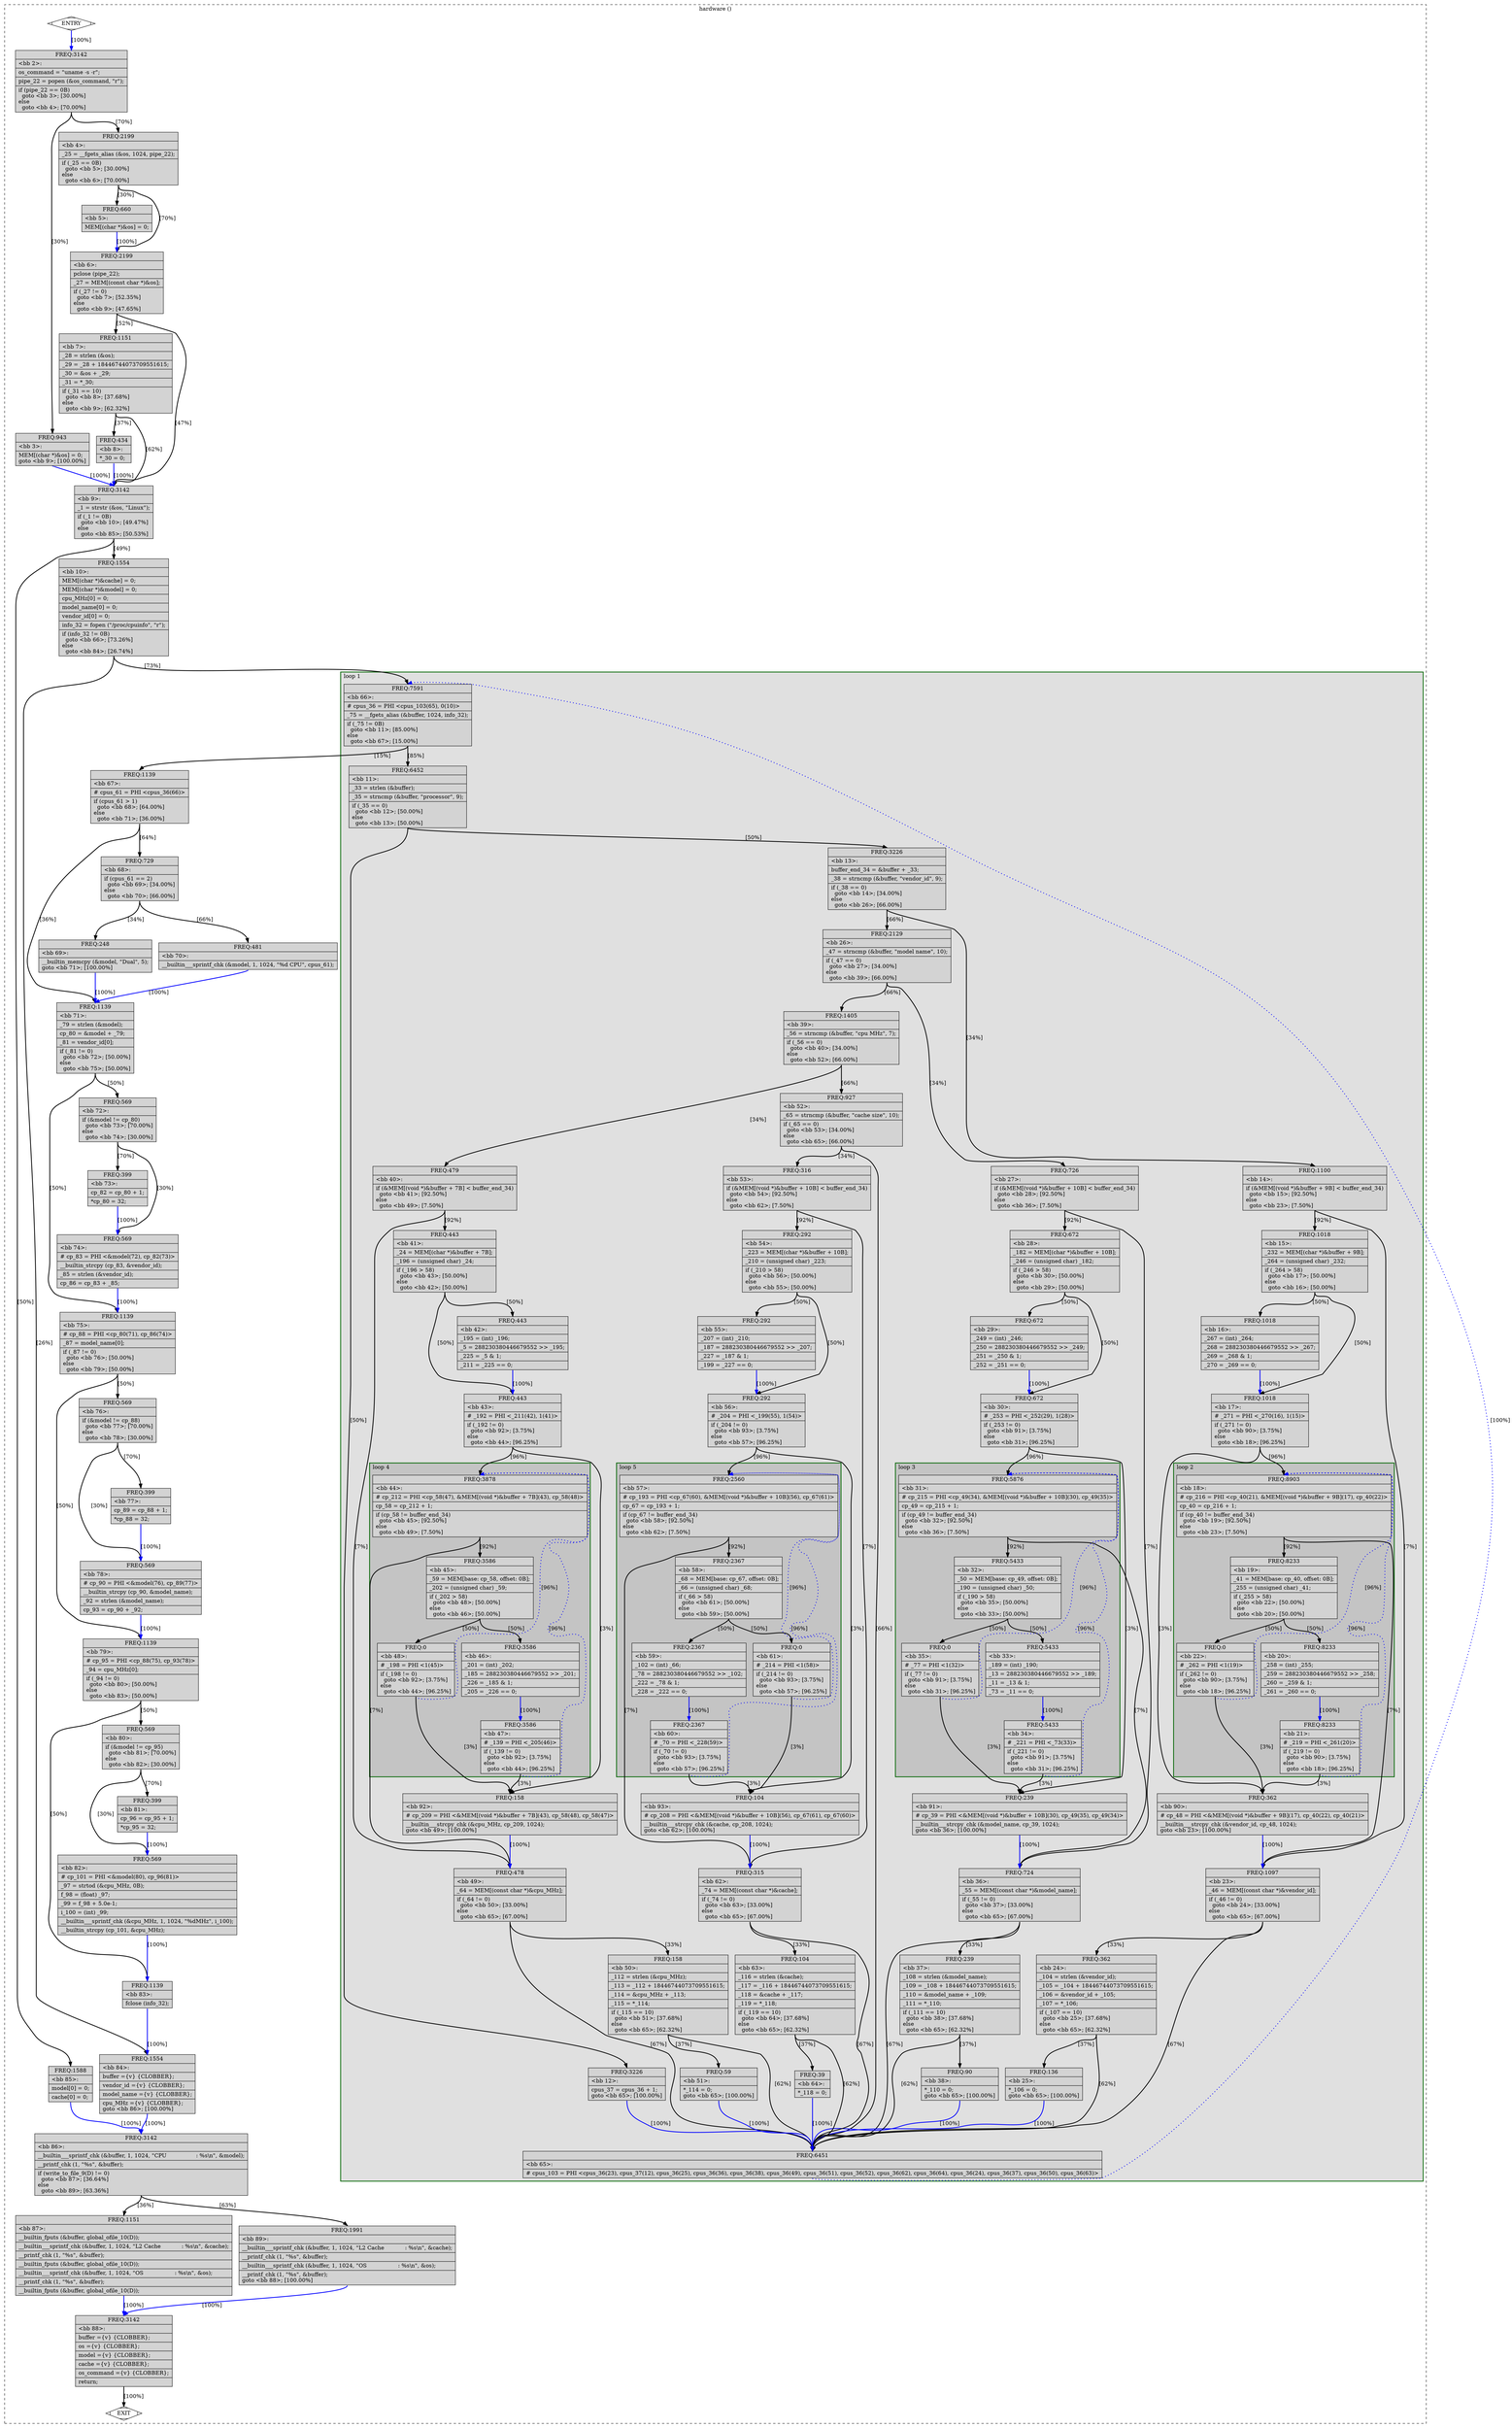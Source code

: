 digraph "hardware.c.175t.split-paths" {
overlap=false;
subgraph "cluster_hardware" {
	style="dashed";
	color="black";
	label="hardware ()";
	subgraph cluster_56_1 {
	style="filled";
	color="darkgreen";
	fillcolor="grey88";
	label="loop 1";
	labeljust=l;
	penwidth=2;
	subgraph cluster_56_2 {
	style="filled";
	color="darkgreen";
	fillcolor="grey77";
	label="loop 2";
	labeljust=l;
	penwidth=2;
	fn_56_basic_block_18 [shape=record,style=filled,fillcolor=lightgrey,label="{ FREQ:8903 |\<bb\ 18\>:\l\
|#\ cp_216\ =\ PHI\ \<cp_40(21),\ &MEM[(void\ *)&buffer\ +\ 9B](17),\ cp_40(22)\>\l\
|cp_40\ =\ cp_216\ +\ 1;\l\
|if\ (cp_40\ !=\ buffer_end_34)\l\
\ \ goto\ \<bb\ 19\>;\ [92.50%]\l\
else\l\
\ \ goto\ \<bb\ 23\>;\ [7.50%]\l\
}"];

	fn_56_basic_block_19 [shape=record,style=filled,fillcolor=lightgrey,label="{ FREQ:8233 |\<bb\ 19\>:\l\
|_41\ =\ MEM[base:\ cp_40,\ offset:\ 0B];\l\
|_255\ =\ (unsigned\ char)\ _41;\l\
|if\ (_255\ \>\ 58)\l\
\ \ goto\ \<bb\ 22\>;\ [50.00%]\l\
else\l\
\ \ goto\ \<bb\ 20\>;\ [50.00%]\l\
}"];

	fn_56_basic_block_20 [shape=record,style=filled,fillcolor=lightgrey,label="{ FREQ:8233 |\<bb\ 20\>:\l\
|_258\ =\ (int)\ _255;\l\
|_259\ =\ 288230380446679552\ \>\>\ _258;\l\
|_260\ =\ _259\ &\ 1;\l\
|_261\ =\ _260\ ==\ 0;\l\
}"];

	fn_56_basic_block_22 [shape=record,style=filled,fillcolor=lightgrey,label="{ FREQ:0 |\<bb\ 22\>:\l\
|#\ _262\ =\ PHI\ \<1(19)\>\l\
|if\ (_262\ !=\ 0)\l\
\ \ goto\ \<bb\ 90\>;\ [3.75%]\l\
else\l\
\ \ goto\ \<bb\ 18\>;\ [96.25%]\l\
}"];

	fn_56_basic_block_21 [shape=record,style=filled,fillcolor=lightgrey,label="{ FREQ:8233 |\<bb\ 21\>:\l\
|#\ _219\ =\ PHI\ \<_261(20)\>\l\
|if\ (_219\ !=\ 0)\l\
\ \ goto\ \<bb\ 90\>;\ [3.75%]\l\
else\l\
\ \ goto\ \<bb\ 18\>;\ [96.25%]\l\
}"];

	}
	subgraph cluster_56_3 {
	style="filled";
	color="darkgreen";
	fillcolor="grey77";
	label="loop 3";
	labeljust=l;
	penwidth=2;
	fn_56_basic_block_31 [shape=record,style=filled,fillcolor=lightgrey,label="{ FREQ:5876 |\<bb\ 31\>:\l\
|#\ cp_215\ =\ PHI\ \<cp_49(34),\ &MEM[(void\ *)&buffer\ +\ 10B](30),\ cp_49(35)\>\l\
|cp_49\ =\ cp_215\ +\ 1;\l\
|if\ (cp_49\ !=\ buffer_end_34)\l\
\ \ goto\ \<bb\ 32\>;\ [92.50%]\l\
else\l\
\ \ goto\ \<bb\ 36\>;\ [7.50%]\l\
}"];

	fn_56_basic_block_32 [shape=record,style=filled,fillcolor=lightgrey,label="{ FREQ:5433 |\<bb\ 32\>:\l\
|_50\ =\ MEM[base:\ cp_49,\ offset:\ 0B];\l\
|_190\ =\ (unsigned\ char)\ _50;\l\
|if\ (_190\ \>\ 58)\l\
\ \ goto\ \<bb\ 35\>;\ [50.00%]\l\
else\l\
\ \ goto\ \<bb\ 33\>;\ [50.00%]\l\
}"];

	fn_56_basic_block_33 [shape=record,style=filled,fillcolor=lightgrey,label="{ FREQ:5433 |\<bb\ 33\>:\l\
|_189\ =\ (int)\ _190;\l\
|_13\ =\ 288230380446679552\ \>\>\ _189;\l\
|_11\ =\ _13\ &\ 1;\l\
|_73\ =\ _11\ ==\ 0;\l\
}"];

	fn_56_basic_block_35 [shape=record,style=filled,fillcolor=lightgrey,label="{ FREQ:0 |\<bb\ 35\>:\l\
|#\ _77\ =\ PHI\ \<1(32)\>\l\
|if\ (_77\ !=\ 0)\l\
\ \ goto\ \<bb\ 91\>;\ [3.75%]\l\
else\l\
\ \ goto\ \<bb\ 31\>;\ [96.25%]\l\
}"];

	fn_56_basic_block_34 [shape=record,style=filled,fillcolor=lightgrey,label="{ FREQ:5433 |\<bb\ 34\>:\l\
|#\ _221\ =\ PHI\ \<_73(33)\>\l\
|if\ (_221\ !=\ 0)\l\
\ \ goto\ \<bb\ 91\>;\ [3.75%]\l\
else\l\
\ \ goto\ \<bb\ 31\>;\ [96.25%]\l\
}"];

	}
	subgraph cluster_56_4 {
	style="filled";
	color="darkgreen";
	fillcolor="grey77";
	label="loop 4";
	labeljust=l;
	penwidth=2;
	fn_56_basic_block_44 [shape=record,style=filled,fillcolor=lightgrey,label="{ FREQ:3878 |\<bb\ 44\>:\l\
|#\ cp_212\ =\ PHI\ \<cp_58(47),\ &MEM[(void\ *)&buffer\ +\ 7B](43),\ cp_58(48)\>\l\
|cp_58\ =\ cp_212\ +\ 1;\l\
|if\ (cp_58\ !=\ buffer_end_34)\l\
\ \ goto\ \<bb\ 45\>;\ [92.50%]\l\
else\l\
\ \ goto\ \<bb\ 49\>;\ [7.50%]\l\
}"];

	fn_56_basic_block_45 [shape=record,style=filled,fillcolor=lightgrey,label="{ FREQ:3586 |\<bb\ 45\>:\l\
|_59\ =\ MEM[base:\ cp_58,\ offset:\ 0B];\l\
|_202\ =\ (unsigned\ char)\ _59;\l\
|if\ (_202\ \>\ 58)\l\
\ \ goto\ \<bb\ 48\>;\ [50.00%]\l\
else\l\
\ \ goto\ \<bb\ 46\>;\ [50.00%]\l\
}"];

	fn_56_basic_block_46 [shape=record,style=filled,fillcolor=lightgrey,label="{ FREQ:3586 |\<bb\ 46\>:\l\
|_201\ =\ (int)\ _202;\l\
|_185\ =\ 288230380446679552\ \>\>\ _201;\l\
|_226\ =\ _185\ &\ 1;\l\
|_205\ =\ _226\ ==\ 0;\l\
}"];

	fn_56_basic_block_48 [shape=record,style=filled,fillcolor=lightgrey,label="{ FREQ:0 |\<bb\ 48\>:\l\
|#\ _198\ =\ PHI\ \<1(45)\>\l\
|if\ (_198\ !=\ 0)\l\
\ \ goto\ \<bb\ 92\>;\ [3.75%]\l\
else\l\
\ \ goto\ \<bb\ 44\>;\ [96.25%]\l\
}"];

	fn_56_basic_block_47 [shape=record,style=filled,fillcolor=lightgrey,label="{ FREQ:3586 |\<bb\ 47\>:\l\
|#\ _139\ =\ PHI\ \<_205(46)\>\l\
|if\ (_139\ !=\ 0)\l\
\ \ goto\ \<bb\ 92\>;\ [3.75%]\l\
else\l\
\ \ goto\ \<bb\ 44\>;\ [96.25%]\l\
}"];

	}
	subgraph cluster_56_5 {
	style="filled";
	color="darkgreen";
	fillcolor="grey77";
	label="loop 5";
	labeljust=l;
	penwidth=2;
	fn_56_basic_block_57 [shape=record,style=filled,fillcolor=lightgrey,label="{ FREQ:2560 |\<bb\ 57\>:\l\
|#\ cp_193\ =\ PHI\ \<cp_67(60),\ &MEM[(void\ *)&buffer\ +\ 10B](56),\ cp_67(61)\>\l\
|cp_67\ =\ cp_193\ +\ 1;\l\
|if\ (cp_67\ !=\ buffer_end_34)\l\
\ \ goto\ \<bb\ 58\>;\ [92.50%]\l\
else\l\
\ \ goto\ \<bb\ 62\>;\ [7.50%]\l\
}"];

	fn_56_basic_block_58 [shape=record,style=filled,fillcolor=lightgrey,label="{ FREQ:2367 |\<bb\ 58\>:\l\
|_68\ =\ MEM[base:\ cp_67,\ offset:\ 0B];\l\
|_66\ =\ (unsigned\ char)\ _68;\l\
|if\ (_66\ \>\ 58)\l\
\ \ goto\ \<bb\ 61\>;\ [50.00%]\l\
else\l\
\ \ goto\ \<bb\ 59\>;\ [50.00%]\l\
}"];

	fn_56_basic_block_59 [shape=record,style=filled,fillcolor=lightgrey,label="{ FREQ:2367 |\<bb\ 59\>:\l\
|_102\ =\ (int)\ _66;\l\
|_78\ =\ 288230380446679552\ \>\>\ _102;\l\
|_222\ =\ _78\ &\ 1;\l\
|_228\ =\ _222\ ==\ 0;\l\
}"];

	fn_56_basic_block_61 [shape=record,style=filled,fillcolor=lightgrey,label="{ FREQ:0 |\<bb\ 61\>:\l\
|#\ _214\ =\ PHI\ \<1(58)\>\l\
|if\ (_214\ !=\ 0)\l\
\ \ goto\ \<bb\ 93\>;\ [3.75%]\l\
else\l\
\ \ goto\ \<bb\ 57\>;\ [96.25%]\l\
}"];

	fn_56_basic_block_60 [shape=record,style=filled,fillcolor=lightgrey,label="{ FREQ:2367 |\<bb\ 60\>:\l\
|#\ _70\ =\ PHI\ \<_228(59)\>\l\
|if\ (_70\ !=\ 0)\l\
\ \ goto\ \<bb\ 93\>;\ [3.75%]\l\
else\l\
\ \ goto\ \<bb\ 57\>;\ [96.25%]\l\
}"];

	}
	fn_56_basic_block_66 [shape=record,style=filled,fillcolor=lightgrey,label="{ FREQ:7591 |\<bb\ 66\>:\l\
|#\ cpus_36\ =\ PHI\ \<cpus_103(65),\ 0(10)\>\l\
|_75\ =\ __fgets_alias\ (&buffer,\ 1024,\ info_32);\l\
|if\ (_75\ !=\ 0B)\l\
\ \ goto\ \<bb\ 11\>;\ [85.00%]\l\
else\l\
\ \ goto\ \<bb\ 67\>;\ [15.00%]\l\
}"];

	fn_56_basic_block_11 [shape=record,style=filled,fillcolor=lightgrey,label="{ FREQ:6452 |\<bb\ 11\>:\l\
|_33\ =\ strlen\ (&buffer);\l\
|_35\ =\ strncmp\ (&buffer,\ \"processor\",\ 9);\l\
|if\ (_35\ ==\ 0)\l\
\ \ goto\ \<bb\ 12\>;\ [50.00%]\l\
else\l\
\ \ goto\ \<bb\ 13\>;\ [50.00%]\l\
}"];

	fn_56_basic_block_12 [shape=record,style=filled,fillcolor=lightgrey,label="{ FREQ:3226 |\<bb\ 12\>:\l\
|cpus_37\ =\ cpus_36\ +\ 1;\l\
goto\ \<bb\ 65\>;\ [100.00%]\l\
}"];

	fn_56_basic_block_13 [shape=record,style=filled,fillcolor=lightgrey,label="{ FREQ:3226 |\<bb\ 13\>:\l\
|buffer_end_34\ =\ &buffer\ +\ _33;\l\
|_38\ =\ strncmp\ (&buffer,\ \"vendor_id\",\ 9);\l\
|if\ (_38\ ==\ 0)\l\
\ \ goto\ \<bb\ 14\>;\ [34.00%]\l\
else\l\
\ \ goto\ \<bb\ 26\>;\ [66.00%]\l\
}"];

	fn_56_basic_block_65 [shape=record,style=filled,fillcolor=lightgrey,label="{ FREQ:6451 |\<bb\ 65\>:\l\
|#\ cpus_103\ =\ PHI\ \<cpus_36(23),\ cpus_37(12),\ cpus_36(25),\ cpus_36(36),\ cpus_36(38),\ cpus_36(49),\ cpus_36(51),\ cpus_36(52),\ cpus_36(62),\ cpus_36(64),\ cpus_36(24),\ cpus_36(37),\ cpus_36(50),\ cpus_36(63)\>\l\
}"];

	fn_56_basic_block_14 [shape=record,style=filled,fillcolor=lightgrey,label="{ FREQ:1100 |\<bb\ 14\>:\l\
|if\ (&MEM[(void\ *)&buffer\ +\ 9B]\ \<\ buffer_end_34)\l\
\ \ goto\ \<bb\ 15\>;\ [92.50%]\l\
else\l\
\ \ goto\ \<bb\ 23\>;\ [7.50%]\l\
}"];

	fn_56_basic_block_26 [shape=record,style=filled,fillcolor=lightgrey,label="{ FREQ:2129 |\<bb\ 26\>:\l\
|_47\ =\ strncmp\ (&buffer,\ \"model\ name\",\ 10);\l\
|if\ (_47\ ==\ 0)\l\
\ \ goto\ \<bb\ 27\>;\ [34.00%]\l\
else\l\
\ \ goto\ \<bb\ 39\>;\ [66.00%]\l\
}"];

	fn_56_basic_block_15 [shape=record,style=filled,fillcolor=lightgrey,label="{ FREQ:1018 |\<bb\ 15\>:\l\
|_232\ =\ MEM[(char\ *)&buffer\ +\ 9B];\l\
|_264\ =\ (unsigned\ char)\ _232;\l\
|if\ (_264\ \>\ 58)\l\
\ \ goto\ \<bb\ 17\>;\ [50.00%]\l\
else\l\
\ \ goto\ \<bb\ 16\>;\ [50.00%]\l\
}"];

	fn_56_basic_block_23 [shape=record,style=filled,fillcolor=lightgrey,label="{ FREQ:1097 |\<bb\ 23\>:\l\
|_46\ =\ MEM[(const\ char\ *)&vendor_id];\l\
|if\ (_46\ !=\ 0)\l\
\ \ goto\ \<bb\ 24\>;\ [33.00%]\l\
else\l\
\ \ goto\ \<bb\ 65\>;\ [67.00%]\l\
}"];

	fn_56_basic_block_27 [shape=record,style=filled,fillcolor=lightgrey,label="{ FREQ:726 |\<bb\ 27\>:\l\
|if\ (&MEM[(void\ *)&buffer\ +\ 10B]\ \<\ buffer_end_34)\l\
\ \ goto\ \<bb\ 28\>;\ [92.50%]\l\
else\l\
\ \ goto\ \<bb\ 36\>;\ [7.50%]\l\
}"];

	fn_56_basic_block_39 [shape=record,style=filled,fillcolor=lightgrey,label="{ FREQ:1405 |\<bb\ 39\>:\l\
|_56\ =\ strncmp\ (&buffer,\ \"cpu\ MHz\",\ 7);\l\
|if\ (_56\ ==\ 0)\l\
\ \ goto\ \<bb\ 40\>;\ [34.00%]\l\
else\l\
\ \ goto\ \<bb\ 52\>;\ [66.00%]\l\
}"];

	fn_56_basic_block_16 [shape=record,style=filled,fillcolor=lightgrey,label="{ FREQ:1018 |\<bb\ 16\>:\l\
|_267\ =\ (int)\ _264;\l\
|_268\ =\ 288230380446679552\ \>\>\ _267;\l\
|_269\ =\ _268\ &\ 1;\l\
|_270\ =\ _269\ ==\ 0;\l\
}"];

	fn_56_basic_block_17 [shape=record,style=filled,fillcolor=lightgrey,label="{ FREQ:1018 |\<bb\ 17\>:\l\
|#\ _271\ =\ PHI\ \<_270(16),\ 1(15)\>\l\
|if\ (_271\ !=\ 0)\l\
\ \ goto\ \<bb\ 90\>;\ [3.75%]\l\
else\l\
\ \ goto\ \<bb\ 18\>;\ [96.25%]\l\
}"];

	fn_56_basic_block_24 [shape=record,style=filled,fillcolor=lightgrey,label="{ FREQ:362 |\<bb\ 24\>:\l\
|_104\ =\ strlen\ (&vendor_id);\l\
|_105\ =\ _104\ +\ 18446744073709551615;\l\
|_106\ =\ &vendor_id\ +\ _105;\l\
|_107\ =\ *_106;\l\
|if\ (_107\ ==\ 10)\l\
\ \ goto\ \<bb\ 25\>;\ [37.68%]\l\
else\l\
\ \ goto\ \<bb\ 65\>;\ [62.32%]\l\
}"];

	fn_56_basic_block_28 [shape=record,style=filled,fillcolor=lightgrey,label="{ FREQ:672 |\<bb\ 28\>:\l\
|_182\ =\ MEM[(char\ *)&buffer\ +\ 10B];\l\
|_246\ =\ (unsigned\ char)\ _182;\l\
|if\ (_246\ \>\ 58)\l\
\ \ goto\ \<bb\ 30\>;\ [50.00%]\l\
else\l\
\ \ goto\ \<bb\ 29\>;\ [50.00%]\l\
}"];

	fn_56_basic_block_36 [shape=record,style=filled,fillcolor=lightgrey,label="{ FREQ:724 |\<bb\ 36\>:\l\
|_55\ =\ MEM[(const\ char\ *)&model_name];\l\
|if\ (_55\ !=\ 0)\l\
\ \ goto\ \<bb\ 37\>;\ [33.00%]\l\
else\l\
\ \ goto\ \<bb\ 65\>;\ [67.00%]\l\
}"];

	fn_56_basic_block_40 [shape=record,style=filled,fillcolor=lightgrey,label="{ FREQ:479 |\<bb\ 40\>:\l\
|if\ (&MEM[(void\ *)&buffer\ +\ 7B]\ \<\ buffer_end_34)\l\
\ \ goto\ \<bb\ 41\>;\ [92.50%]\l\
else\l\
\ \ goto\ \<bb\ 49\>;\ [7.50%]\l\
}"];

	fn_56_basic_block_52 [shape=record,style=filled,fillcolor=lightgrey,label="{ FREQ:927 |\<bb\ 52\>:\l\
|_65\ =\ strncmp\ (&buffer,\ \"cache\ size\",\ 10);\l\
|if\ (_65\ ==\ 0)\l\
\ \ goto\ \<bb\ 53\>;\ [34.00%]\l\
else\l\
\ \ goto\ \<bb\ 65\>;\ [66.00%]\l\
}"];

	fn_56_basic_block_90 [shape=record,style=filled,fillcolor=lightgrey,label="{ FREQ:362 |\<bb\ 90\>:\l\
|#\ cp_48\ =\ PHI\ \<&MEM[(void\ *)&buffer\ +\ 9B](17),\ cp_40(22),\ cp_40(21)\>\l\
|__builtin___strcpy_chk\ (&vendor_id,\ cp_48,\ 1024);\l\
goto\ \<bb\ 23\>;\ [100.00%]\l\
}"];

	fn_56_basic_block_25 [shape=record,style=filled,fillcolor=lightgrey,label="{ FREQ:136 |\<bb\ 25\>:\l\
|*_106\ =\ 0;\l\
goto\ \<bb\ 65\>;\ [100.00%]\l\
}"];

	fn_56_basic_block_29 [shape=record,style=filled,fillcolor=lightgrey,label="{ FREQ:672 |\<bb\ 29\>:\l\
|_249\ =\ (int)\ _246;\l\
|_250\ =\ 288230380446679552\ \>\>\ _249;\l\
|_251\ =\ _250\ &\ 1;\l\
|_252\ =\ _251\ ==\ 0;\l\
}"];

	fn_56_basic_block_30 [shape=record,style=filled,fillcolor=lightgrey,label="{ FREQ:672 |\<bb\ 30\>:\l\
|#\ _253\ =\ PHI\ \<_252(29),\ 1(28)\>\l\
|if\ (_253\ !=\ 0)\l\
\ \ goto\ \<bb\ 91\>;\ [3.75%]\l\
else\l\
\ \ goto\ \<bb\ 31\>;\ [96.25%]\l\
}"];

	fn_56_basic_block_37 [shape=record,style=filled,fillcolor=lightgrey,label="{ FREQ:239 |\<bb\ 37\>:\l\
|_108\ =\ strlen\ (&model_name);\l\
|_109\ =\ _108\ +\ 18446744073709551615;\l\
|_110\ =\ &model_name\ +\ _109;\l\
|_111\ =\ *_110;\l\
|if\ (_111\ ==\ 10)\l\
\ \ goto\ \<bb\ 38\>;\ [37.68%]\l\
else\l\
\ \ goto\ \<bb\ 65\>;\ [62.32%]\l\
}"];

	fn_56_basic_block_41 [shape=record,style=filled,fillcolor=lightgrey,label="{ FREQ:443 |\<bb\ 41\>:\l\
|_24\ =\ MEM[(char\ *)&buffer\ +\ 7B];\l\
|_196\ =\ (unsigned\ char)\ _24;\l\
|if\ (_196\ \>\ 58)\l\
\ \ goto\ \<bb\ 43\>;\ [50.00%]\l\
else\l\
\ \ goto\ \<bb\ 42\>;\ [50.00%]\l\
}"];

	fn_56_basic_block_49 [shape=record,style=filled,fillcolor=lightgrey,label="{ FREQ:478 |\<bb\ 49\>:\l\
|_64\ =\ MEM[(const\ char\ *)&cpu_MHz];\l\
|if\ (_64\ !=\ 0)\l\
\ \ goto\ \<bb\ 50\>;\ [33.00%]\l\
else\l\
\ \ goto\ \<bb\ 65\>;\ [67.00%]\l\
}"];

	fn_56_basic_block_53 [shape=record,style=filled,fillcolor=lightgrey,label="{ FREQ:316 |\<bb\ 53\>:\l\
|if\ (&MEM[(void\ *)&buffer\ +\ 10B]\ \<\ buffer_end_34)\l\
\ \ goto\ \<bb\ 54\>;\ [92.50%]\l\
else\l\
\ \ goto\ \<bb\ 62\>;\ [7.50%]\l\
}"];

	fn_56_basic_block_91 [shape=record,style=filled,fillcolor=lightgrey,label="{ FREQ:239 |\<bb\ 91\>:\l\
|#\ cp_39\ =\ PHI\ \<&MEM[(void\ *)&buffer\ +\ 10B](30),\ cp_49(35),\ cp_49(34)\>\l\
|__builtin___strcpy_chk\ (&model_name,\ cp_39,\ 1024);\l\
goto\ \<bb\ 36\>;\ [100.00%]\l\
}"];

	fn_56_basic_block_38 [shape=record,style=filled,fillcolor=lightgrey,label="{ FREQ:90 |\<bb\ 38\>:\l\
|*_110\ =\ 0;\l\
goto\ \<bb\ 65\>;\ [100.00%]\l\
}"];

	fn_56_basic_block_42 [shape=record,style=filled,fillcolor=lightgrey,label="{ FREQ:443 |\<bb\ 42\>:\l\
|_195\ =\ (int)\ _196;\l\
|_5\ =\ 288230380446679552\ \>\>\ _195;\l\
|_225\ =\ _5\ &\ 1;\l\
|_211\ =\ _225\ ==\ 0;\l\
}"];

	fn_56_basic_block_43 [shape=record,style=filled,fillcolor=lightgrey,label="{ FREQ:443 |\<bb\ 43\>:\l\
|#\ _192\ =\ PHI\ \<_211(42),\ 1(41)\>\l\
|if\ (_192\ !=\ 0)\l\
\ \ goto\ \<bb\ 92\>;\ [3.75%]\l\
else\l\
\ \ goto\ \<bb\ 44\>;\ [96.25%]\l\
}"];

	fn_56_basic_block_50 [shape=record,style=filled,fillcolor=lightgrey,label="{ FREQ:158 |\<bb\ 50\>:\l\
|_112\ =\ strlen\ (&cpu_MHz);\l\
|_113\ =\ _112\ +\ 18446744073709551615;\l\
|_114\ =\ &cpu_MHz\ +\ _113;\l\
|_115\ =\ *_114;\l\
|if\ (_115\ ==\ 10)\l\
\ \ goto\ \<bb\ 51\>;\ [37.68%]\l\
else\l\
\ \ goto\ \<bb\ 65\>;\ [62.32%]\l\
}"];

	fn_56_basic_block_54 [shape=record,style=filled,fillcolor=lightgrey,label="{ FREQ:292 |\<bb\ 54\>:\l\
|_223\ =\ MEM[(char\ *)&buffer\ +\ 10B];\l\
|_210\ =\ (unsigned\ char)\ _223;\l\
|if\ (_210\ \>\ 58)\l\
\ \ goto\ \<bb\ 56\>;\ [50.00%]\l\
else\l\
\ \ goto\ \<bb\ 55\>;\ [50.00%]\l\
}"];

	fn_56_basic_block_62 [shape=record,style=filled,fillcolor=lightgrey,label="{ FREQ:315 |\<bb\ 62\>:\l\
|_74\ =\ MEM[(const\ char\ *)&cache];\l\
|if\ (_74\ !=\ 0)\l\
\ \ goto\ \<bb\ 63\>;\ [33.00%]\l\
else\l\
\ \ goto\ \<bb\ 65\>;\ [67.00%]\l\
}"];

	fn_56_basic_block_92 [shape=record,style=filled,fillcolor=lightgrey,label="{ FREQ:158 |\<bb\ 92\>:\l\
|#\ cp_209\ =\ PHI\ \<&MEM[(void\ *)&buffer\ +\ 7B](43),\ cp_58(48),\ cp_58(47)\>\l\
|__builtin___strcpy_chk\ (&cpu_MHz,\ cp_209,\ 1024);\l\
goto\ \<bb\ 49\>;\ [100.00%]\l\
}"];

	fn_56_basic_block_51 [shape=record,style=filled,fillcolor=lightgrey,label="{ FREQ:59 |\<bb\ 51\>:\l\
|*_114\ =\ 0;\l\
goto\ \<bb\ 65\>;\ [100.00%]\l\
}"];

	fn_56_basic_block_55 [shape=record,style=filled,fillcolor=lightgrey,label="{ FREQ:292 |\<bb\ 55\>:\l\
|_207\ =\ (int)\ _210;\l\
|_187\ =\ 288230380446679552\ \>\>\ _207;\l\
|_227\ =\ _187\ &\ 1;\l\
|_199\ =\ _227\ ==\ 0;\l\
}"];

	fn_56_basic_block_56 [shape=record,style=filled,fillcolor=lightgrey,label="{ FREQ:292 |\<bb\ 56\>:\l\
|#\ _204\ =\ PHI\ \<_199(55),\ 1(54)\>\l\
|if\ (_204\ !=\ 0)\l\
\ \ goto\ \<bb\ 93\>;\ [3.75%]\l\
else\l\
\ \ goto\ \<bb\ 57\>;\ [96.25%]\l\
}"];

	fn_56_basic_block_63 [shape=record,style=filled,fillcolor=lightgrey,label="{ FREQ:104 |\<bb\ 63\>:\l\
|_116\ =\ strlen\ (&cache);\l\
|_117\ =\ _116\ +\ 18446744073709551615;\l\
|_118\ =\ &cache\ +\ _117;\l\
|_119\ =\ *_118;\l\
|if\ (_119\ ==\ 10)\l\
\ \ goto\ \<bb\ 64\>;\ [37.68%]\l\
else\l\
\ \ goto\ \<bb\ 65\>;\ [62.32%]\l\
}"];

	fn_56_basic_block_93 [shape=record,style=filled,fillcolor=lightgrey,label="{ FREQ:104 |\<bb\ 93\>:\l\
|#\ cp_208\ =\ PHI\ \<&MEM[(void\ *)&buffer\ +\ 10B](56),\ cp_67(61),\ cp_67(60)\>\l\
|__builtin___strcpy_chk\ (&cache,\ cp_208,\ 1024);\l\
goto\ \<bb\ 62\>;\ [100.00%]\l\
}"];

	fn_56_basic_block_64 [shape=record,style=filled,fillcolor=lightgrey,label="{ FREQ:39 |\<bb\ 64\>:\l\
|*_118\ =\ 0;\l\
}"];

	}
	fn_56_basic_block_0 [shape=Mdiamond,style=filled,fillcolor=white,label="ENTRY"];

	fn_56_basic_block_1 [shape=Mdiamond,style=filled,fillcolor=white,label="EXIT"];

	fn_56_basic_block_2 [shape=record,style=filled,fillcolor=lightgrey,label="{ FREQ:3142 |\<bb\ 2\>:\l\
|os_command\ =\ \"uname\ -s\ -r\";\l\
|pipe_22\ =\ popen\ (&os_command,\ \"r\");\l\
|if\ (pipe_22\ ==\ 0B)\l\
\ \ goto\ \<bb\ 3\>;\ [30.00%]\l\
else\l\
\ \ goto\ \<bb\ 4\>;\ [70.00%]\l\
}"];

	fn_56_basic_block_3 [shape=record,style=filled,fillcolor=lightgrey,label="{ FREQ:943 |\<bb\ 3\>:\l\
|MEM[(char\ *)&os]\ =\ 0;\l\
goto\ \<bb\ 9\>;\ [100.00%]\l\
}"];

	fn_56_basic_block_4 [shape=record,style=filled,fillcolor=lightgrey,label="{ FREQ:2199 |\<bb\ 4\>:\l\
|_25\ =\ __fgets_alias\ (&os,\ 1024,\ pipe_22);\l\
|if\ (_25\ ==\ 0B)\l\
\ \ goto\ \<bb\ 5\>;\ [30.00%]\l\
else\l\
\ \ goto\ \<bb\ 6\>;\ [70.00%]\l\
}"];

	fn_56_basic_block_5 [shape=record,style=filled,fillcolor=lightgrey,label="{ FREQ:660 |\<bb\ 5\>:\l\
|MEM[(char\ *)&os]\ =\ 0;\l\
}"];

	fn_56_basic_block_6 [shape=record,style=filled,fillcolor=lightgrey,label="{ FREQ:2199 |\<bb\ 6\>:\l\
|pclose\ (pipe_22);\l\
|_27\ =\ MEM[(const\ char\ *)&os];\l\
|if\ (_27\ !=\ 0)\l\
\ \ goto\ \<bb\ 7\>;\ [52.35%]\l\
else\l\
\ \ goto\ \<bb\ 9\>;\ [47.65%]\l\
}"];

	fn_56_basic_block_7 [shape=record,style=filled,fillcolor=lightgrey,label="{ FREQ:1151 |\<bb\ 7\>:\l\
|_28\ =\ strlen\ (&os);\l\
|_29\ =\ _28\ +\ 18446744073709551615;\l\
|_30\ =\ &os\ +\ _29;\l\
|_31\ =\ *_30;\l\
|if\ (_31\ ==\ 10)\l\
\ \ goto\ \<bb\ 8\>;\ [37.68%]\l\
else\l\
\ \ goto\ \<bb\ 9\>;\ [62.32%]\l\
}"];

	fn_56_basic_block_8 [shape=record,style=filled,fillcolor=lightgrey,label="{ FREQ:434 |\<bb\ 8\>:\l\
|*_30\ =\ 0;\l\
}"];

	fn_56_basic_block_9 [shape=record,style=filled,fillcolor=lightgrey,label="{ FREQ:3142 |\<bb\ 9\>:\l\
|_1\ =\ strstr\ (&os,\ \"Linux\");\l\
|if\ (_1\ !=\ 0B)\l\
\ \ goto\ \<bb\ 10\>;\ [49.47%]\l\
else\l\
\ \ goto\ \<bb\ 85\>;\ [50.53%]\l\
}"];

	fn_56_basic_block_10 [shape=record,style=filled,fillcolor=lightgrey,label="{ FREQ:1554 |\<bb\ 10\>:\l\
|MEM[(char\ *)&cache]\ =\ 0;\l\
|MEM[(char\ *)&model]\ =\ 0;\l\
|cpu_MHz[0]\ =\ 0;\l\
|model_name[0]\ =\ 0;\l\
|vendor_id[0]\ =\ 0;\l\
|info_32\ =\ fopen\ (\"/proc/cpuinfo\",\ \"r\");\l\
|if\ (info_32\ !=\ 0B)\l\
\ \ goto\ \<bb\ 66\>;\ [73.26%]\l\
else\l\
\ \ goto\ \<bb\ 84\>;\ [26.74%]\l\
}"];

	fn_56_basic_block_67 [shape=record,style=filled,fillcolor=lightgrey,label="{ FREQ:1139 |\<bb\ 67\>:\l\
|#\ cpus_61\ =\ PHI\ \<cpus_36(66)\>\l\
|if\ (cpus_61\ \>\ 1)\l\
\ \ goto\ \<bb\ 68\>;\ [64.00%]\l\
else\l\
\ \ goto\ \<bb\ 71\>;\ [36.00%]\l\
}"];

	fn_56_basic_block_68 [shape=record,style=filled,fillcolor=lightgrey,label="{ FREQ:729 |\<bb\ 68\>:\l\
|if\ (cpus_61\ ==\ 2)\l\
\ \ goto\ \<bb\ 69\>;\ [34.00%]\l\
else\l\
\ \ goto\ \<bb\ 70\>;\ [66.00%]\l\
}"];

	fn_56_basic_block_69 [shape=record,style=filled,fillcolor=lightgrey,label="{ FREQ:248 |\<bb\ 69\>:\l\
|__builtin_memcpy\ (&model,\ \"Dual\",\ 5);\l\
goto\ \<bb\ 71\>;\ [100.00%]\l\
}"];

	fn_56_basic_block_70 [shape=record,style=filled,fillcolor=lightgrey,label="{ FREQ:481 |\<bb\ 70\>:\l\
|__builtin___sprintf_chk\ (&model,\ 1,\ 1024,\ \"%d\ CPU\",\ cpus_61);\l\
}"];

	fn_56_basic_block_71 [shape=record,style=filled,fillcolor=lightgrey,label="{ FREQ:1139 |\<bb\ 71\>:\l\
|_79\ =\ strlen\ (&model);\l\
|cp_80\ =\ &model\ +\ _79;\l\
|_81\ =\ vendor_id[0];\l\
|if\ (_81\ !=\ 0)\l\
\ \ goto\ \<bb\ 72\>;\ [50.00%]\l\
else\l\
\ \ goto\ \<bb\ 75\>;\ [50.00%]\l\
}"];

	fn_56_basic_block_72 [shape=record,style=filled,fillcolor=lightgrey,label="{ FREQ:569 |\<bb\ 72\>:\l\
|if\ (&model\ !=\ cp_80)\l\
\ \ goto\ \<bb\ 73\>;\ [70.00%]\l\
else\l\
\ \ goto\ \<bb\ 74\>;\ [30.00%]\l\
}"];

	fn_56_basic_block_73 [shape=record,style=filled,fillcolor=lightgrey,label="{ FREQ:399 |\<bb\ 73\>:\l\
|cp_82\ =\ cp_80\ +\ 1;\l\
|*cp_80\ =\ 32;\l\
}"];

	fn_56_basic_block_74 [shape=record,style=filled,fillcolor=lightgrey,label="{ FREQ:569 |\<bb\ 74\>:\l\
|#\ cp_83\ =\ PHI\ \<&model(72),\ cp_82(73)\>\l\
|__builtin_strcpy\ (cp_83,\ &vendor_id);\l\
|_85\ =\ strlen\ (&vendor_id);\l\
|cp_86\ =\ cp_83\ +\ _85;\l\
}"];

	fn_56_basic_block_75 [shape=record,style=filled,fillcolor=lightgrey,label="{ FREQ:1139 |\<bb\ 75\>:\l\
|#\ cp_88\ =\ PHI\ \<cp_80(71),\ cp_86(74)\>\l\
|_87\ =\ model_name[0];\l\
|if\ (_87\ !=\ 0)\l\
\ \ goto\ \<bb\ 76\>;\ [50.00%]\l\
else\l\
\ \ goto\ \<bb\ 79\>;\ [50.00%]\l\
}"];

	fn_56_basic_block_76 [shape=record,style=filled,fillcolor=lightgrey,label="{ FREQ:569 |\<bb\ 76\>:\l\
|if\ (&model\ !=\ cp_88)\l\
\ \ goto\ \<bb\ 77\>;\ [70.00%]\l\
else\l\
\ \ goto\ \<bb\ 78\>;\ [30.00%]\l\
}"];

	fn_56_basic_block_77 [shape=record,style=filled,fillcolor=lightgrey,label="{ FREQ:399 |\<bb\ 77\>:\l\
|cp_89\ =\ cp_88\ +\ 1;\l\
|*cp_88\ =\ 32;\l\
}"];

	fn_56_basic_block_78 [shape=record,style=filled,fillcolor=lightgrey,label="{ FREQ:569 |\<bb\ 78\>:\l\
|#\ cp_90\ =\ PHI\ \<&model(76),\ cp_89(77)\>\l\
|__builtin_strcpy\ (cp_90,\ &model_name);\l\
|_92\ =\ strlen\ (&model_name);\l\
|cp_93\ =\ cp_90\ +\ _92;\l\
}"];

	fn_56_basic_block_79 [shape=record,style=filled,fillcolor=lightgrey,label="{ FREQ:1139 |\<bb\ 79\>:\l\
|#\ cp_95\ =\ PHI\ \<cp_88(75),\ cp_93(78)\>\l\
|_94\ =\ cpu_MHz[0];\l\
|if\ (_94\ !=\ 0)\l\
\ \ goto\ \<bb\ 80\>;\ [50.00%]\l\
else\l\
\ \ goto\ \<bb\ 83\>;\ [50.00%]\l\
}"];

	fn_56_basic_block_80 [shape=record,style=filled,fillcolor=lightgrey,label="{ FREQ:569 |\<bb\ 80\>:\l\
|if\ (&model\ !=\ cp_95)\l\
\ \ goto\ \<bb\ 81\>;\ [70.00%]\l\
else\l\
\ \ goto\ \<bb\ 82\>;\ [30.00%]\l\
}"];

	fn_56_basic_block_81 [shape=record,style=filled,fillcolor=lightgrey,label="{ FREQ:399 |\<bb\ 81\>:\l\
|cp_96\ =\ cp_95\ +\ 1;\l\
|*cp_95\ =\ 32;\l\
}"];

	fn_56_basic_block_82 [shape=record,style=filled,fillcolor=lightgrey,label="{ FREQ:569 |\<bb\ 82\>:\l\
|#\ cp_101\ =\ PHI\ \<&model(80),\ cp_96(81)\>\l\
|_97\ =\ strtod\ (&cpu_MHz,\ 0B);\l\
|f_98\ =\ (float)\ _97;\l\
|_99\ =\ f_98\ +\ 5.0e-1;\l\
|i_100\ =\ (int)\ _99;\l\
|__builtin___sprintf_chk\ (&cpu_MHz,\ 1,\ 1024,\ \"%dMHz\",\ i_100);\l\
|__builtin_strcpy\ (cp_101,\ &cpu_MHz);\l\
}"];

	fn_56_basic_block_83 [shape=record,style=filled,fillcolor=lightgrey,label="{ FREQ:1139 |\<bb\ 83\>:\l\
|fclose\ (info_32);\l\
}"];

	fn_56_basic_block_84 [shape=record,style=filled,fillcolor=lightgrey,label="{ FREQ:1554 |\<bb\ 84\>:\l\
|buffer\ =\{v\}\ \{CLOBBER\};\l\
|vendor_id\ =\{v\}\ \{CLOBBER\};\l\
|model_name\ =\{v\}\ \{CLOBBER\};\l\
|cpu_MHz\ =\{v\}\ \{CLOBBER\};\l\
goto\ \<bb\ 86\>;\ [100.00%]\l\
}"];

	fn_56_basic_block_85 [shape=record,style=filled,fillcolor=lightgrey,label="{ FREQ:1588 |\<bb\ 85\>:\l\
|model[0]\ =\ 0;\l\
|cache[0]\ =\ 0;\l\
}"];

	fn_56_basic_block_86 [shape=record,style=filled,fillcolor=lightgrey,label="{ FREQ:3142 |\<bb\ 86\>:\l\
|__builtin___sprintf_chk\ (&buffer,\ 1,\ 1024,\ \"CPU\ \ \ \ \ \ \ \ \ \ \ \ \ \ \ \ \ :\ %s\\n\",\ &model);\l\
|__printf_chk\ (1,\ \"%s\",\ &buffer);\l\
|if\ (write_to_file_9(D)\ !=\ 0)\l\
\ \ goto\ \<bb\ 87\>;\ [36.64%]\l\
else\l\
\ \ goto\ \<bb\ 89\>;\ [63.36%]\l\
}"];

	fn_56_basic_block_87 [shape=record,style=filled,fillcolor=lightgrey,label="{ FREQ:1151 |\<bb\ 87\>:\l\
|__builtin_fputs\ (&buffer,\ global_ofile_10(D));\l\
|__builtin___sprintf_chk\ (&buffer,\ 1,\ 1024,\ \"L2\ Cache\ \ \ \ \ \ \ \ \ \ \ \ :\ %s\\n\",\ &cache);\l\
|__printf_chk\ (1,\ \"%s\",\ &buffer);\l\
|__builtin_fputs\ (&buffer,\ global_ofile_10(D));\l\
|__builtin___sprintf_chk\ (&buffer,\ 1,\ 1024,\ \"OS\ \ \ \ \ \ \ \ \ \ \ \ \ \ \ \ \ \ :\ %s\\n\",\ &os);\l\
|__printf_chk\ (1,\ \"%s\",\ &buffer);\l\
|__builtin_fputs\ (&buffer,\ global_ofile_10(D));\l\
}"];

	fn_56_basic_block_88 [shape=record,style=filled,fillcolor=lightgrey,label="{ FREQ:3142 |\<bb\ 88\>:\l\
|buffer\ =\{v\}\ \{CLOBBER\};\l\
|os\ =\{v\}\ \{CLOBBER\};\l\
|model\ =\{v\}\ \{CLOBBER\};\l\
|cache\ =\{v\}\ \{CLOBBER\};\l\
|os_command\ =\{v\}\ \{CLOBBER\};\l\
|return;\l\
}"];

	fn_56_basic_block_89 [shape=record,style=filled,fillcolor=lightgrey,label="{ FREQ:1991 |\<bb\ 89\>:\l\
|__builtin___sprintf_chk\ (&buffer,\ 1,\ 1024,\ \"L2\ Cache\ \ \ \ \ \ \ \ \ \ \ \ :\ %s\\n\",\ &cache);\l\
|__printf_chk\ (1,\ \"%s\",\ &buffer);\l\
|__builtin___sprintf_chk\ (&buffer,\ 1,\ 1024,\ \"OS\ \ \ \ \ \ \ \ \ \ \ \ \ \ \ \ \ \ :\ %s\\n\",\ &os);\l\
|__printf_chk\ (1,\ \"%s\",\ &buffer);\l\
goto\ \<bb\ 88\>;\ [100.00%]\l\
}"];

	fn_56_basic_block_0:s -> fn_56_basic_block_2:n [style="solid,bold",color=blue,weight=100,constraint=true, label="[100%]"];
	fn_56_basic_block_2:s -> fn_56_basic_block_3:n [style="solid,bold",color=black,weight=10,constraint=true, label="[30%]"];
	fn_56_basic_block_2:s -> fn_56_basic_block_4:n [style="solid,bold",color=black,weight=10,constraint=true, label="[70%]"];
	fn_56_basic_block_3:s -> fn_56_basic_block_9:n [style="solid,bold",color=blue,weight=100,constraint=true, label="[100%]"];
	fn_56_basic_block_4:s -> fn_56_basic_block_5:n [style="solid,bold",color=black,weight=10,constraint=true, label="[30%]"];
	fn_56_basic_block_4:s -> fn_56_basic_block_6:n [style="solid,bold",color=black,weight=10,constraint=true, label="[70%]"];
	fn_56_basic_block_5:s -> fn_56_basic_block_6:n [style="solid,bold",color=blue,weight=100,constraint=true, label="[100%]"];
	fn_56_basic_block_6:s -> fn_56_basic_block_7:n [style="solid,bold",color=black,weight=10,constraint=true, label="[52%]"];
	fn_56_basic_block_6:s -> fn_56_basic_block_9:n [style="solid,bold",color=black,weight=10,constraint=true, label="[47%]"];
	fn_56_basic_block_7:s -> fn_56_basic_block_8:n [style="solid,bold",color=black,weight=10,constraint=true, label="[37%]"];
	fn_56_basic_block_7:s -> fn_56_basic_block_9:n [style="solid,bold",color=black,weight=10,constraint=true, label="[62%]"];
	fn_56_basic_block_8:s -> fn_56_basic_block_9:n [style="solid,bold",color=blue,weight=100,constraint=true, label="[100%]"];
	fn_56_basic_block_9:s -> fn_56_basic_block_10:n [style="solid,bold",color=black,weight=10,constraint=true, label="[49%]"];
	fn_56_basic_block_9:s -> fn_56_basic_block_85:n [style="solid,bold",color=black,weight=10,constraint=true, label="[50%]"];
	fn_56_basic_block_10:s -> fn_56_basic_block_66:n [style="solid,bold",color=black,weight=10,constraint=true, label="[73%]"];
	fn_56_basic_block_10:s -> fn_56_basic_block_84:n [style="solid,bold",color=black,weight=10,constraint=true, label="[26%]"];
	fn_56_basic_block_11:s -> fn_56_basic_block_12:n [style="solid,bold",color=black,weight=10,constraint=true, label="[50%]"];
	fn_56_basic_block_11:s -> fn_56_basic_block_13:n [style="solid,bold",color=black,weight=10,constraint=true, label="[50%]"];
	fn_56_basic_block_12:s -> fn_56_basic_block_65:n [style="solid,bold",color=blue,weight=100,constraint=true, label="[100%]"];
	fn_56_basic_block_13:s -> fn_56_basic_block_14:n [style="solid,bold",color=black,weight=10,constraint=true, label="[34%]"];
	fn_56_basic_block_13:s -> fn_56_basic_block_26:n [style="solid,bold",color=black,weight=10,constraint=true, label="[66%]"];
	fn_56_basic_block_14:s -> fn_56_basic_block_15:n [style="solid,bold",color=black,weight=10,constraint=true, label="[92%]"];
	fn_56_basic_block_14:s -> fn_56_basic_block_23:n [style="solid,bold",color=black,weight=10,constraint=true, label="[7%]"];
	fn_56_basic_block_15:s -> fn_56_basic_block_16:n [style="solid,bold",color=black,weight=10,constraint=true, label="[50%]"];
	fn_56_basic_block_15:s -> fn_56_basic_block_17:n [style="solid,bold",color=black,weight=10,constraint=true, label="[50%]"];
	fn_56_basic_block_16:s -> fn_56_basic_block_17:n [style="solid,bold",color=blue,weight=100,constraint=true, label="[100%]"];
	fn_56_basic_block_17:s -> fn_56_basic_block_18:n [style="solid,bold",color=black,weight=10,constraint=true, label="[96%]"];
	fn_56_basic_block_17:s -> fn_56_basic_block_90:n [style="solid,bold",color=black,weight=10,constraint=true, label="[3%]"];
	fn_56_basic_block_18:s -> fn_56_basic_block_19:n [style="solid,bold",color=black,weight=10,constraint=true, label="[92%]"];
	fn_56_basic_block_18:s -> fn_56_basic_block_23:n [style="solid,bold",color=black,weight=10,constraint=true, label="[7%]"];
	fn_56_basic_block_19:s -> fn_56_basic_block_20:n [style="solid,bold",color=black,weight=10,constraint=true, label="[50%]"];
	fn_56_basic_block_19:s -> fn_56_basic_block_22:n [style="solid,bold",color=black,weight=10,constraint=true, label="[50%]"];
	fn_56_basic_block_20:s -> fn_56_basic_block_21:n [style="solid,bold",color=blue,weight=100,constraint=true, label="[100%]"];
	fn_56_basic_block_21:s -> fn_56_basic_block_18:n [style="dotted,bold",color=blue,weight=10,constraint=false, label="[96%]"];
	fn_56_basic_block_21:s -> fn_56_basic_block_90:n [style="solid,bold",color=black,weight=10,constraint=true, label="[3%]"];
	fn_56_basic_block_22:s -> fn_56_basic_block_18:n [style="dotted,bold",color=blue,weight=10,constraint=false, label="[96%]"];
	fn_56_basic_block_22:s -> fn_56_basic_block_90:n [style="solid,bold",color=black,weight=10,constraint=true, label="[3%]"];
	fn_56_basic_block_23:s -> fn_56_basic_block_24:n [style="solid,bold",color=black,weight=10,constraint=true, label="[33%]"];
	fn_56_basic_block_23:s -> fn_56_basic_block_65:n [style="solid,bold",color=black,weight=10,constraint=true, label="[67%]"];
	fn_56_basic_block_24:s -> fn_56_basic_block_25:n [style="solid,bold",color=black,weight=10,constraint=true, label="[37%]"];
	fn_56_basic_block_24:s -> fn_56_basic_block_65:n [style="solid,bold",color=black,weight=10,constraint=true, label="[62%]"];
	fn_56_basic_block_25:s -> fn_56_basic_block_65:n [style="solid,bold",color=blue,weight=100,constraint=true, label="[100%]"];
	fn_56_basic_block_26:s -> fn_56_basic_block_27:n [style="solid,bold",color=black,weight=10,constraint=true, label="[34%]"];
	fn_56_basic_block_26:s -> fn_56_basic_block_39:n [style="solid,bold",color=black,weight=10,constraint=true, label="[66%]"];
	fn_56_basic_block_27:s -> fn_56_basic_block_28:n [style="solid,bold",color=black,weight=10,constraint=true, label="[92%]"];
	fn_56_basic_block_27:s -> fn_56_basic_block_36:n [style="solid,bold",color=black,weight=10,constraint=true, label="[7%]"];
	fn_56_basic_block_28:s -> fn_56_basic_block_29:n [style="solid,bold",color=black,weight=10,constraint=true, label="[50%]"];
	fn_56_basic_block_28:s -> fn_56_basic_block_30:n [style="solid,bold",color=black,weight=10,constraint=true, label="[50%]"];
	fn_56_basic_block_29:s -> fn_56_basic_block_30:n [style="solid,bold",color=blue,weight=100,constraint=true, label="[100%]"];
	fn_56_basic_block_30:s -> fn_56_basic_block_31:n [style="solid,bold",color=black,weight=10,constraint=true, label="[96%]"];
	fn_56_basic_block_30:s -> fn_56_basic_block_91:n [style="solid,bold",color=black,weight=10,constraint=true, label="[3%]"];
	fn_56_basic_block_31:s -> fn_56_basic_block_32:n [style="solid,bold",color=black,weight=10,constraint=true, label="[92%]"];
	fn_56_basic_block_31:s -> fn_56_basic_block_36:n [style="solid,bold",color=black,weight=10,constraint=true, label="[7%]"];
	fn_56_basic_block_32:s -> fn_56_basic_block_33:n [style="solid,bold",color=black,weight=10,constraint=true, label="[50%]"];
	fn_56_basic_block_32:s -> fn_56_basic_block_35:n [style="solid,bold",color=black,weight=10,constraint=true, label="[50%]"];
	fn_56_basic_block_33:s -> fn_56_basic_block_34:n [style="solid,bold",color=blue,weight=100,constraint=true, label="[100%]"];
	fn_56_basic_block_34:s -> fn_56_basic_block_31:n [style="dotted,bold",color=blue,weight=10,constraint=false, label="[96%]"];
	fn_56_basic_block_34:s -> fn_56_basic_block_91:n [style="solid,bold",color=black,weight=10,constraint=true, label="[3%]"];
	fn_56_basic_block_35:s -> fn_56_basic_block_31:n [style="dotted,bold",color=blue,weight=10,constraint=false, label="[96%]"];
	fn_56_basic_block_35:s -> fn_56_basic_block_91:n [style="solid,bold",color=black,weight=10,constraint=true, label="[3%]"];
	fn_56_basic_block_36:s -> fn_56_basic_block_37:n [style="solid,bold",color=black,weight=10,constraint=true, label="[33%]"];
	fn_56_basic_block_36:s -> fn_56_basic_block_65:n [style="solid,bold",color=black,weight=10,constraint=true, label="[67%]"];
	fn_56_basic_block_37:s -> fn_56_basic_block_38:n [style="solid,bold",color=black,weight=10,constraint=true, label="[37%]"];
	fn_56_basic_block_37:s -> fn_56_basic_block_65:n [style="solid,bold",color=black,weight=10,constraint=true, label="[62%]"];
	fn_56_basic_block_38:s -> fn_56_basic_block_65:n [style="solid,bold",color=blue,weight=100,constraint=true, label="[100%]"];
	fn_56_basic_block_39:s -> fn_56_basic_block_40:n [style="solid,bold",color=black,weight=10,constraint=true, label="[34%]"];
	fn_56_basic_block_39:s -> fn_56_basic_block_52:n [style="solid,bold",color=black,weight=10,constraint=true, label="[66%]"];
	fn_56_basic_block_40:s -> fn_56_basic_block_41:n [style="solid,bold",color=black,weight=10,constraint=true, label="[92%]"];
	fn_56_basic_block_40:s -> fn_56_basic_block_49:n [style="solid,bold",color=black,weight=10,constraint=true, label="[7%]"];
	fn_56_basic_block_41:s -> fn_56_basic_block_42:n [style="solid,bold",color=black,weight=10,constraint=true, label="[50%]"];
	fn_56_basic_block_41:s -> fn_56_basic_block_43:n [style="solid,bold",color=black,weight=10,constraint=true, label="[50%]"];
	fn_56_basic_block_42:s -> fn_56_basic_block_43:n [style="solid,bold",color=blue,weight=100,constraint=true, label="[100%]"];
	fn_56_basic_block_43:s -> fn_56_basic_block_44:n [style="solid,bold",color=black,weight=10,constraint=true, label="[96%]"];
	fn_56_basic_block_43:s -> fn_56_basic_block_92:n [style="solid,bold",color=black,weight=10,constraint=true, label="[3%]"];
	fn_56_basic_block_44:s -> fn_56_basic_block_45:n [style="solid,bold",color=black,weight=10,constraint=true, label="[92%]"];
	fn_56_basic_block_44:s -> fn_56_basic_block_49:n [style="solid,bold",color=black,weight=10,constraint=true, label="[7%]"];
	fn_56_basic_block_45:s -> fn_56_basic_block_46:n [style="solid,bold",color=black,weight=10,constraint=true, label="[50%]"];
	fn_56_basic_block_45:s -> fn_56_basic_block_48:n [style="solid,bold",color=black,weight=10,constraint=true, label="[50%]"];
	fn_56_basic_block_46:s -> fn_56_basic_block_47:n [style="solid,bold",color=blue,weight=100,constraint=true, label="[100%]"];
	fn_56_basic_block_47:s -> fn_56_basic_block_44:n [style="dotted,bold",color=blue,weight=10,constraint=false, label="[96%]"];
	fn_56_basic_block_47:s -> fn_56_basic_block_92:n [style="solid,bold",color=black,weight=10,constraint=true, label="[3%]"];
	fn_56_basic_block_48:s -> fn_56_basic_block_44:n [style="dotted,bold",color=blue,weight=10,constraint=false, label="[96%]"];
	fn_56_basic_block_48:s -> fn_56_basic_block_92:n [style="solid,bold",color=black,weight=10,constraint=true, label="[3%]"];
	fn_56_basic_block_49:s -> fn_56_basic_block_50:n [style="solid,bold",color=black,weight=10,constraint=true, label="[33%]"];
	fn_56_basic_block_49:s -> fn_56_basic_block_65:n [style="solid,bold",color=black,weight=10,constraint=true, label="[67%]"];
	fn_56_basic_block_50:s -> fn_56_basic_block_51:n [style="solid,bold",color=black,weight=10,constraint=true, label="[37%]"];
	fn_56_basic_block_50:s -> fn_56_basic_block_65:n [style="solid,bold",color=black,weight=10,constraint=true, label="[62%]"];
	fn_56_basic_block_51:s -> fn_56_basic_block_65:n [style="solid,bold",color=blue,weight=100,constraint=true, label="[100%]"];
	fn_56_basic_block_52:s -> fn_56_basic_block_53:n [style="solid,bold",color=black,weight=10,constraint=true, label="[34%]"];
	fn_56_basic_block_52:s -> fn_56_basic_block_65:n [style="solid,bold",color=black,weight=10,constraint=true, label="[66%]"];
	fn_56_basic_block_53:s -> fn_56_basic_block_54:n [style="solid,bold",color=black,weight=10,constraint=true, label="[92%]"];
	fn_56_basic_block_53:s -> fn_56_basic_block_62:n [style="solid,bold",color=black,weight=10,constraint=true, label="[7%]"];
	fn_56_basic_block_54:s -> fn_56_basic_block_55:n [style="solid,bold",color=black,weight=10,constraint=true, label="[50%]"];
	fn_56_basic_block_54:s -> fn_56_basic_block_56:n [style="solid,bold",color=black,weight=10,constraint=true, label="[50%]"];
	fn_56_basic_block_55:s -> fn_56_basic_block_56:n [style="solid,bold",color=blue,weight=100,constraint=true, label="[100%]"];
	fn_56_basic_block_56:s -> fn_56_basic_block_57:n [style="solid,bold",color=black,weight=10,constraint=true, label="[96%]"];
	fn_56_basic_block_56:s -> fn_56_basic_block_93:n [style="solid,bold",color=black,weight=10,constraint=true, label="[3%]"];
	fn_56_basic_block_57:s -> fn_56_basic_block_58:n [style="solid,bold",color=black,weight=10,constraint=true, label="[92%]"];
	fn_56_basic_block_57:s -> fn_56_basic_block_62:n [style="solid,bold",color=black,weight=10,constraint=true, label="[7%]"];
	fn_56_basic_block_58:s -> fn_56_basic_block_59:n [style="solid,bold",color=black,weight=10,constraint=true, label="[50%]"];
	fn_56_basic_block_58:s -> fn_56_basic_block_61:n [style="solid,bold",color=black,weight=10,constraint=true, label="[50%]"];
	fn_56_basic_block_59:s -> fn_56_basic_block_60:n [style="solid,bold",color=blue,weight=100,constraint=true, label="[100%]"];
	fn_56_basic_block_60:s -> fn_56_basic_block_57:n [style="dotted,bold",color=blue,weight=10,constraint=false, label="[96%]"];
	fn_56_basic_block_60:s -> fn_56_basic_block_93:n [style="solid,bold",color=black,weight=10,constraint=true, label="[3%]"];
	fn_56_basic_block_61:s -> fn_56_basic_block_57:n [style="dotted,bold",color=blue,weight=10,constraint=false, label="[96%]"];
	fn_56_basic_block_61:s -> fn_56_basic_block_93:n [style="solid,bold",color=black,weight=10,constraint=true, label="[3%]"];
	fn_56_basic_block_62:s -> fn_56_basic_block_63:n [style="solid,bold",color=black,weight=10,constraint=true, label="[33%]"];
	fn_56_basic_block_62:s -> fn_56_basic_block_65:n [style="solid,bold",color=black,weight=10,constraint=true, label="[67%]"];
	fn_56_basic_block_63:s -> fn_56_basic_block_64:n [style="solid,bold",color=black,weight=10,constraint=true, label="[37%]"];
	fn_56_basic_block_63:s -> fn_56_basic_block_65:n [style="solid,bold",color=black,weight=10,constraint=true, label="[62%]"];
	fn_56_basic_block_64:s -> fn_56_basic_block_65:n [style="solid,bold",color=blue,weight=100,constraint=true, label="[100%]"];
	fn_56_basic_block_65:s -> fn_56_basic_block_66:n [style="dotted,bold",color=blue,weight=10,constraint=false, label="[100%]"];
	fn_56_basic_block_66:s -> fn_56_basic_block_11:n [style="solid,bold",color=black,weight=10,constraint=true, label="[85%]"];
	fn_56_basic_block_66:s -> fn_56_basic_block_67:n [style="solid,bold",color=black,weight=10,constraint=true, label="[15%]"];
	fn_56_basic_block_67:s -> fn_56_basic_block_68:n [style="solid,bold",color=black,weight=10,constraint=true, label="[64%]"];
	fn_56_basic_block_67:s -> fn_56_basic_block_71:n [style="solid,bold",color=black,weight=10,constraint=true, label="[36%]"];
	fn_56_basic_block_68:s -> fn_56_basic_block_69:n [style="solid,bold",color=black,weight=10,constraint=true, label="[34%]"];
	fn_56_basic_block_68:s -> fn_56_basic_block_70:n [style="solid,bold",color=black,weight=10,constraint=true, label="[66%]"];
	fn_56_basic_block_69:s -> fn_56_basic_block_71:n [style="solid,bold",color=blue,weight=100,constraint=true, label="[100%]"];
	fn_56_basic_block_70:s -> fn_56_basic_block_71:n [style="solid,bold",color=blue,weight=100,constraint=true, label="[100%]"];
	fn_56_basic_block_71:s -> fn_56_basic_block_72:n [style="solid,bold",color=black,weight=10,constraint=true, label="[50%]"];
	fn_56_basic_block_71:s -> fn_56_basic_block_75:n [style="solid,bold",color=black,weight=10,constraint=true, label="[50%]"];
	fn_56_basic_block_72:s -> fn_56_basic_block_73:n [style="solid,bold",color=black,weight=10,constraint=true, label="[70%]"];
	fn_56_basic_block_72:s -> fn_56_basic_block_74:n [style="solid,bold",color=black,weight=10,constraint=true, label="[30%]"];
	fn_56_basic_block_73:s -> fn_56_basic_block_74:n [style="solid,bold",color=blue,weight=100,constraint=true, label="[100%]"];
	fn_56_basic_block_74:s -> fn_56_basic_block_75:n [style="solid,bold",color=blue,weight=100,constraint=true, label="[100%]"];
	fn_56_basic_block_75:s -> fn_56_basic_block_76:n [style="solid,bold",color=black,weight=10,constraint=true, label="[50%]"];
	fn_56_basic_block_75:s -> fn_56_basic_block_79:n [style="solid,bold",color=black,weight=10,constraint=true, label="[50%]"];
	fn_56_basic_block_76:s -> fn_56_basic_block_77:n [style="solid,bold",color=black,weight=10,constraint=true, label="[70%]"];
	fn_56_basic_block_76:s -> fn_56_basic_block_78:n [style="solid,bold",color=black,weight=10,constraint=true, label="[30%]"];
	fn_56_basic_block_77:s -> fn_56_basic_block_78:n [style="solid,bold",color=blue,weight=100,constraint=true, label="[100%]"];
	fn_56_basic_block_78:s -> fn_56_basic_block_79:n [style="solid,bold",color=blue,weight=100,constraint=true, label="[100%]"];
	fn_56_basic_block_79:s -> fn_56_basic_block_80:n [style="solid,bold",color=black,weight=10,constraint=true, label="[50%]"];
	fn_56_basic_block_79:s -> fn_56_basic_block_83:n [style="solid,bold",color=black,weight=10,constraint=true, label="[50%]"];
	fn_56_basic_block_80:s -> fn_56_basic_block_81:n [style="solid,bold",color=black,weight=10,constraint=true, label="[70%]"];
	fn_56_basic_block_80:s -> fn_56_basic_block_82:n [style="solid,bold",color=black,weight=10,constraint=true, label="[30%]"];
	fn_56_basic_block_81:s -> fn_56_basic_block_82:n [style="solid,bold",color=blue,weight=100,constraint=true, label="[100%]"];
	fn_56_basic_block_82:s -> fn_56_basic_block_83:n [style="solid,bold",color=blue,weight=100,constraint=true, label="[100%]"];
	fn_56_basic_block_83:s -> fn_56_basic_block_84:n [style="solid,bold",color=blue,weight=100,constraint=true, label="[100%]"];
	fn_56_basic_block_84:s -> fn_56_basic_block_86:n [style="solid,bold",color=blue,weight=100,constraint=true, label="[100%]"];
	fn_56_basic_block_85:s -> fn_56_basic_block_86:n [style="solid,bold",color=blue,weight=100,constraint=true, label="[100%]"];
	fn_56_basic_block_86:s -> fn_56_basic_block_87:n [style="solid,bold",color=black,weight=10,constraint=true, label="[36%]"];
	fn_56_basic_block_86:s -> fn_56_basic_block_89:n [style="solid,bold",color=black,weight=10,constraint=true, label="[63%]"];
	fn_56_basic_block_87:s -> fn_56_basic_block_88:n [style="solid,bold",color=blue,weight=100,constraint=true, label="[100%]"];
	fn_56_basic_block_88:s -> fn_56_basic_block_1:n [style="solid,bold",color=black,weight=10,constraint=true, label="[100%]"];
	fn_56_basic_block_89:s -> fn_56_basic_block_88:n [style="solid,bold",color=blue,weight=100,constraint=true, label="[100%]"];
	fn_56_basic_block_90:s -> fn_56_basic_block_23:n [style="solid,bold",color=blue,weight=100,constraint=true, label="[100%]"];
	fn_56_basic_block_91:s -> fn_56_basic_block_36:n [style="solid,bold",color=blue,weight=100,constraint=true, label="[100%]"];
	fn_56_basic_block_92:s -> fn_56_basic_block_49:n [style="solid,bold",color=blue,weight=100,constraint=true, label="[100%]"];
	fn_56_basic_block_93:s -> fn_56_basic_block_62:n [style="solid,bold",color=blue,weight=100,constraint=true, label="[100%]"];
	fn_56_basic_block_0:s -> fn_56_basic_block_1:n [style="invis",constraint=true];
}
}
